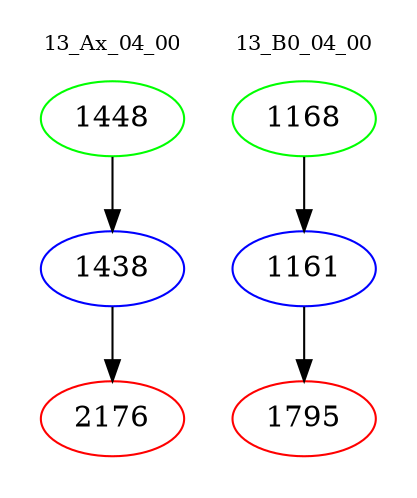 digraph{
subgraph cluster_0 {
color = white
label = "13_Ax_04_00";
fontsize=10;
T0_1448 [label="1448", color="green"]
T0_1448 -> T0_1438 [color="black"]
T0_1438 [label="1438", color="blue"]
T0_1438 -> T0_2176 [color="black"]
T0_2176 [label="2176", color="red"]
}
subgraph cluster_1 {
color = white
label = "13_B0_04_00";
fontsize=10;
T1_1168 [label="1168", color="green"]
T1_1168 -> T1_1161 [color="black"]
T1_1161 [label="1161", color="blue"]
T1_1161 -> T1_1795 [color="black"]
T1_1795 [label="1795", color="red"]
}
}
